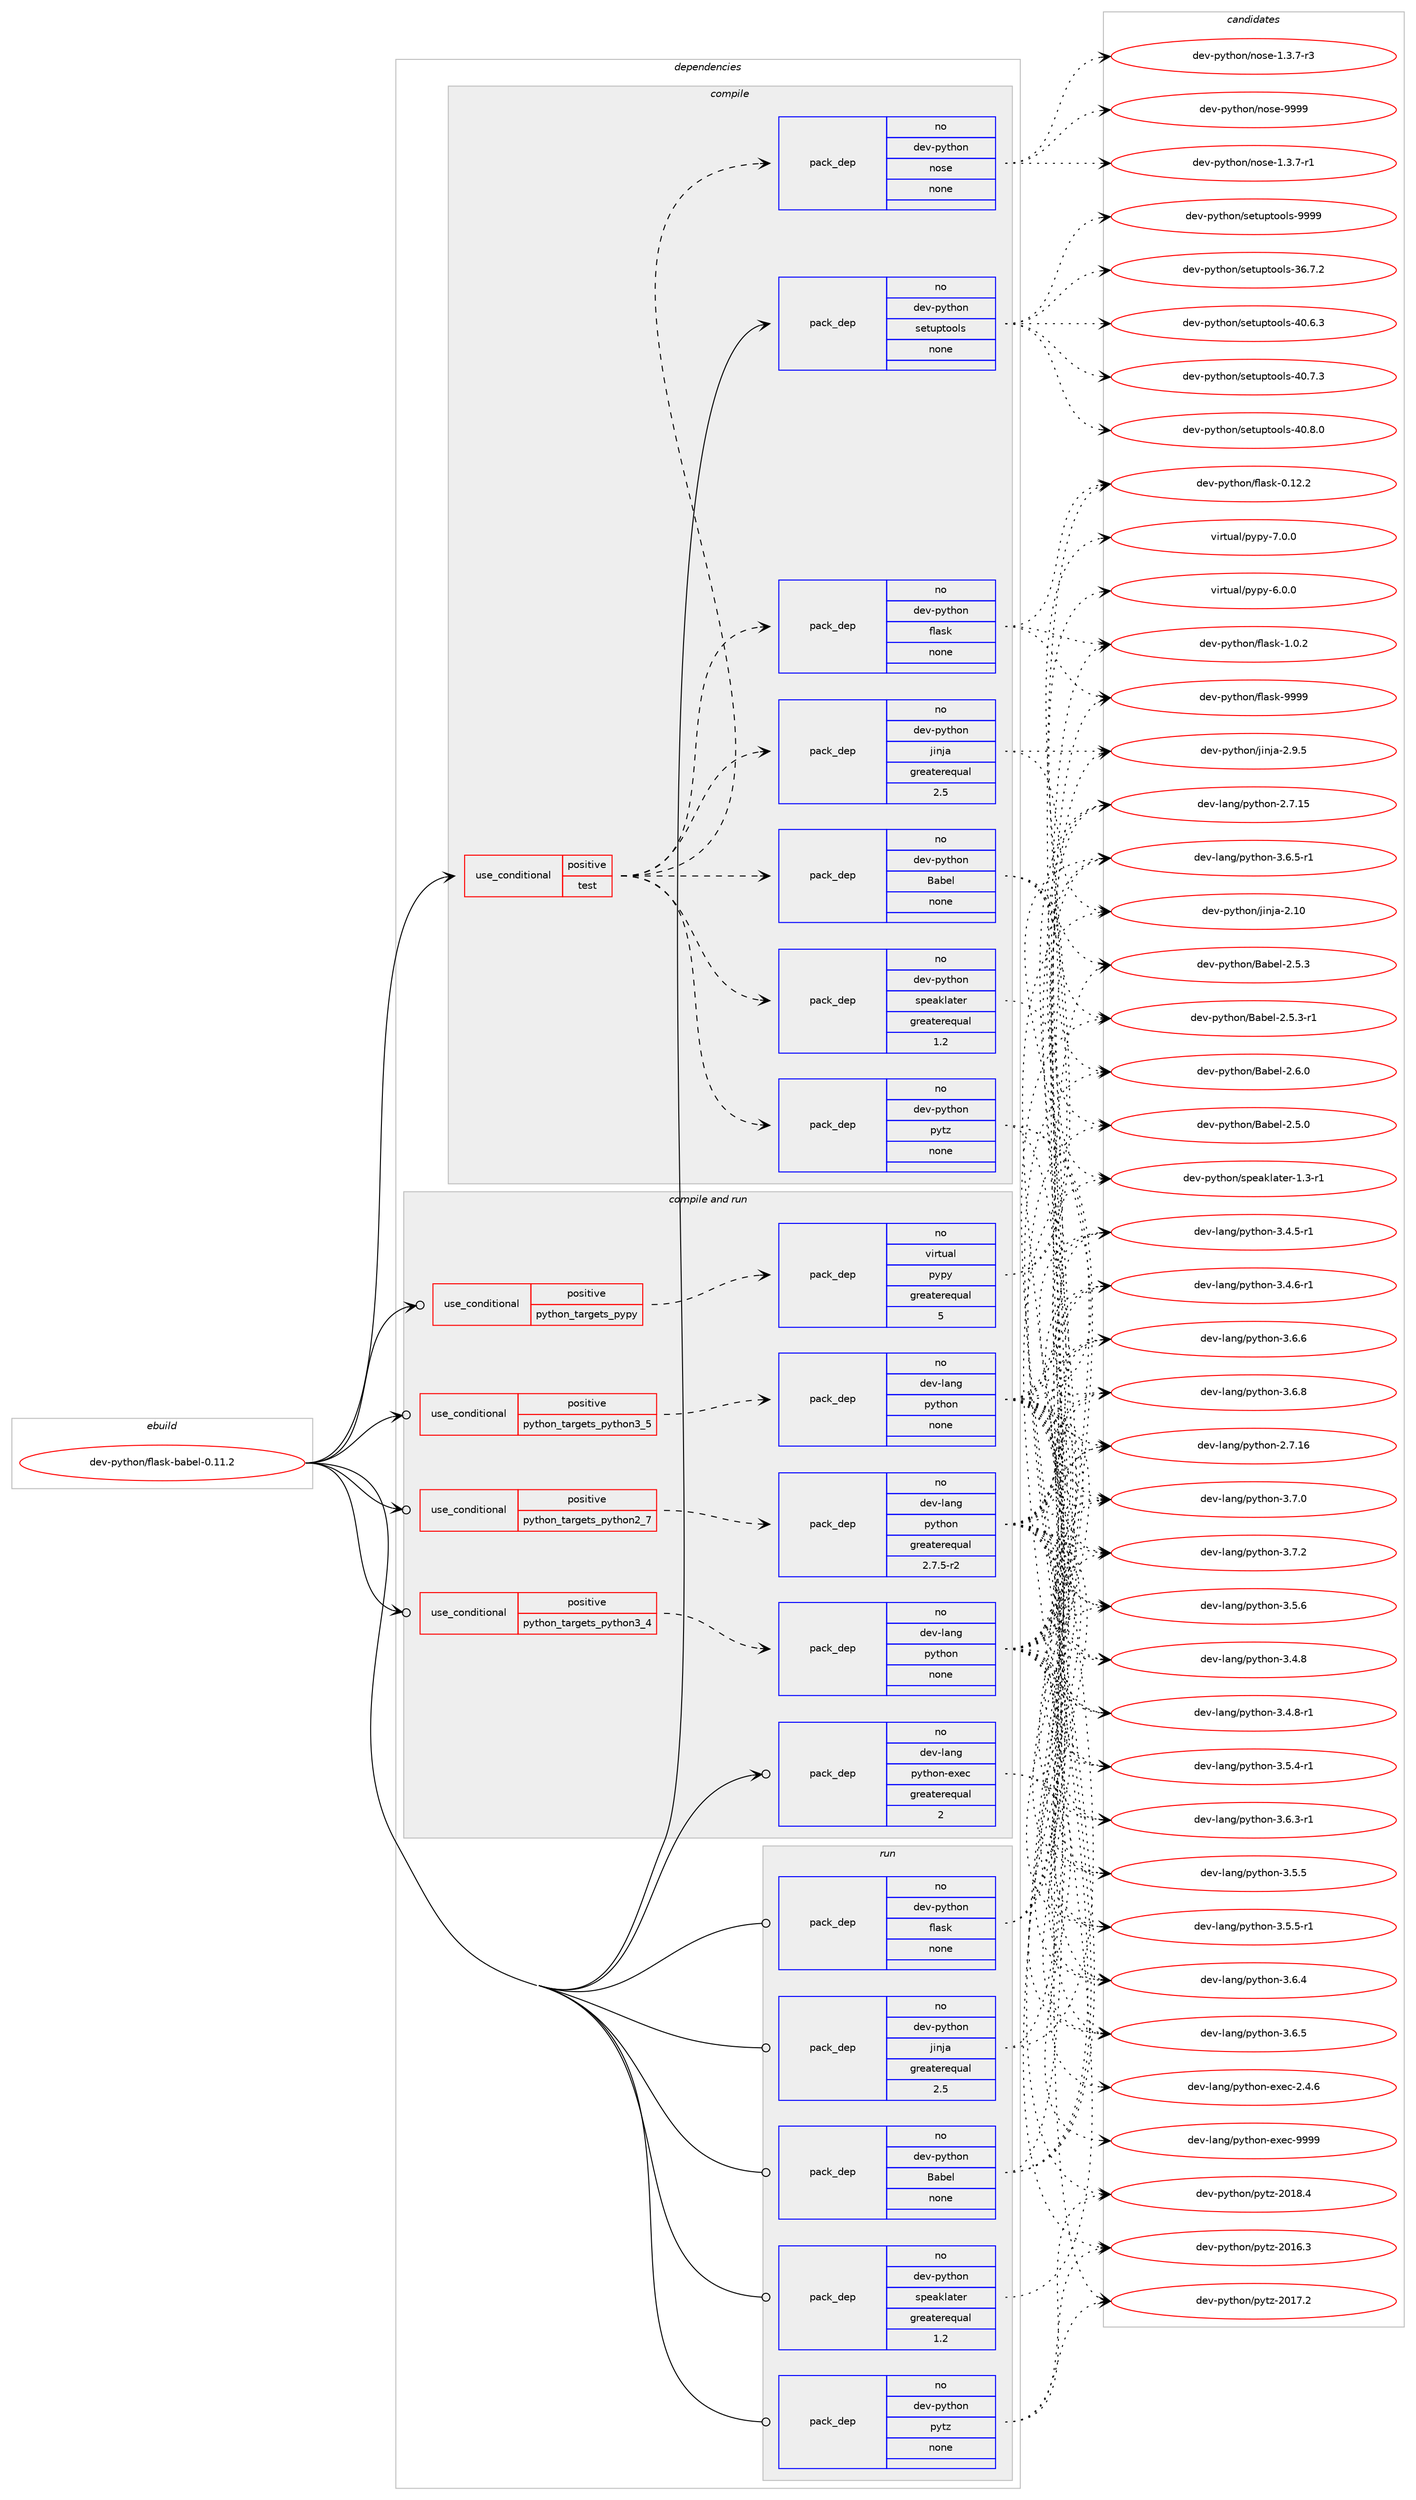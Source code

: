 digraph prolog {

# *************
# Graph options
# *************

newrank=true;
concentrate=true;
compound=true;
graph [rankdir=LR,fontname=Helvetica,fontsize=10,ranksep=1.5];#, ranksep=2.5, nodesep=0.2];
edge  [arrowhead=vee];
node  [fontname=Helvetica,fontsize=10];

# **********
# The ebuild
# **********

subgraph cluster_leftcol {
color=gray;
rank=same;
label=<<i>ebuild</i>>;
id [label="dev-python/flask-babel-0.11.2", color=red, width=4, href="../dev-python/flask-babel-0.11.2.svg"];
}

# ****************
# The dependencies
# ****************

subgraph cluster_midcol {
color=gray;
label=<<i>dependencies</i>>;
subgraph cluster_compile {
fillcolor="#eeeeee";
style=filled;
label=<<i>compile</i>>;
subgraph cond374323 {
dependency1409247 [label=<<TABLE BORDER="0" CELLBORDER="1" CELLSPACING="0" CELLPADDING="4"><TR><TD ROWSPAN="3" CELLPADDING="10">use_conditional</TD></TR><TR><TD>positive</TD></TR><TR><TD>test</TD></TR></TABLE>>, shape=none, color=red];
subgraph pack1011665 {
dependency1409248 [label=<<TABLE BORDER="0" CELLBORDER="1" CELLSPACING="0" CELLPADDING="4" WIDTH="220"><TR><TD ROWSPAN="6" CELLPADDING="30">pack_dep</TD></TR><TR><TD WIDTH="110">no</TD></TR><TR><TD>dev-python</TD></TR><TR><TD>flask</TD></TR><TR><TD>none</TD></TR><TR><TD></TD></TR></TABLE>>, shape=none, color=blue];
}
dependency1409247:e -> dependency1409248:w [weight=20,style="dashed",arrowhead="vee"];
subgraph pack1011666 {
dependency1409249 [label=<<TABLE BORDER="0" CELLBORDER="1" CELLSPACING="0" CELLPADDING="4" WIDTH="220"><TR><TD ROWSPAN="6" CELLPADDING="30">pack_dep</TD></TR><TR><TD WIDTH="110">no</TD></TR><TR><TD>dev-python</TD></TR><TR><TD>Babel</TD></TR><TR><TD>none</TD></TR><TR><TD></TD></TR></TABLE>>, shape=none, color=blue];
}
dependency1409247:e -> dependency1409249:w [weight=20,style="dashed",arrowhead="vee"];
subgraph pack1011667 {
dependency1409250 [label=<<TABLE BORDER="0" CELLBORDER="1" CELLSPACING="0" CELLPADDING="4" WIDTH="220"><TR><TD ROWSPAN="6" CELLPADDING="30">pack_dep</TD></TR><TR><TD WIDTH="110">no</TD></TR><TR><TD>dev-python</TD></TR><TR><TD>pytz</TD></TR><TR><TD>none</TD></TR><TR><TD></TD></TR></TABLE>>, shape=none, color=blue];
}
dependency1409247:e -> dependency1409250:w [weight=20,style="dashed",arrowhead="vee"];
subgraph pack1011668 {
dependency1409251 [label=<<TABLE BORDER="0" CELLBORDER="1" CELLSPACING="0" CELLPADDING="4" WIDTH="220"><TR><TD ROWSPAN="6" CELLPADDING="30">pack_dep</TD></TR><TR><TD WIDTH="110">no</TD></TR><TR><TD>dev-python</TD></TR><TR><TD>speaklater</TD></TR><TR><TD>greaterequal</TD></TR><TR><TD>1.2</TD></TR></TABLE>>, shape=none, color=blue];
}
dependency1409247:e -> dependency1409251:w [weight=20,style="dashed",arrowhead="vee"];
subgraph pack1011669 {
dependency1409252 [label=<<TABLE BORDER="0" CELLBORDER="1" CELLSPACING="0" CELLPADDING="4" WIDTH="220"><TR><TD ROWSPAN="6" CELLPADDING="30">pack_dep</TD></TR><TR><TD WIDTH="110">no</TD></TR><TR><TD>dev-python</TD></TR><TR><TD>jinja</TD></TR><TR><TD>greaterequal</TD></TR><TR><TD>2.5</TD></TR></TABLE>>, shape=none, color=blue];
}
dependency1409247:e -> dependency1409252:w [weight=20,style="dashed",arrowhead="vee"];
subgraph pack1011670 {
dependency1409253 [label=<<TABLE BORDER="0" CELLBORDER="1" CELLSPACING="0" CELLPADDING="4" WIDTH="220"><TR><TD ROWSPAN="6" CELLPADDING="30">pack_dep</TD></TR><TR><TD WIDTH="110">no</TD></TR><TR><TD>dev-python</TD></TR><TR><TD>nose</TD></TR><TR><TD>none</TD></TR><TR><TD></TD></TR></TABLE>>, shape=none, color=blue];
}
dependency1409247:e -> dependency1409253:w [weight=20,style="dashed",arrowhead="vee"];
}
id:e -> dependency1409247:w [weight=20,style="solid",arrowhead="vee"];
subgraph pack1011671 {
dependency1409254 [label=<<TABLE BORDER="0" CELLBORDER="1" CELLSPACING="0" CELLPADDING="4" WIDTH="220"><TR><TD ROWSPAN="6" CELLPADDING="30">pack_dep</TD></TR><TR><TD WIDTH="110">no</TD></TR><TR><TD>dev-python</TD></TR><TR><TD>setuptools</TD></TR><TR><TD>none</TD></TR><TR><TD></TD></TR></TABLE>>, shape=none, color=blue];
}
id:e -> dependency1409254:w [weight=20,style="solid",arrowhead="vee"];
}
subgraph cluster_compileandrun {
fillcolor="#eeeeee";
style=filled;
label=<<i>compile and run</i>>;
subgraph cond374324 {
dependency1409255 [label=<<TABLE BORDER="0" CELLBORDER="1" CELLSPACING="0" CELLPADDING="4"><TR><TD ROWSPAN="3" CELLPADDING="10">use_conditional</TD></TR><TR><TD>positive</TD></TR><TR><TD>python_targets_pypy</TD></TR></TABLE>>, shape=none, color=red];
subgraph pack1011672 {
dependency1409256 [label=<<TABLE BORDER="0" CELLBORDER="1" CELLSPACING="0" CELLPADDING="4" WIDTH="220"><TR><TD ROWSPAN="6" CELLPADDING="30">pack_dep</TD></TR><TR><TD WIDTH="110">no</TD></TR><TR><TD>virtual</TD></TR><TR><TD>pypy</TD></TR><TR><TD>greaterequal</TD></TR><TR><TD>5</TD></TR></TABLE>>, shape=none, color=blue];
}
dependency1409255:e -> dependency1409256:w [weight=20,style="dashed",arrowhead="vee"];
}
id:e -> dependency1409255:w [weight=20,style="solid",arrowhead="odotvee"];
subgraph cond374325 {
dependency1409257 [label=<<TABLE BORDER="0" CELLBORDER="1" CELLSPACING="0" CELLPADDING="4"><TR><TD ROWSPAN="3" CELLPADDING="10">use_conditional</TD></TR><TR><TD>positive</TD></TR><TR><TD>python_targets_python2_7</TD></TR></TABLE>>, shape=none, color=red];
subgraph pack1011673 {
dependency1409258 [label=<<TABLE BORDER="0" CELLBORDER="1" CELLSPACING="0" CELLPADDING="4" WIDTH="220"><TR><TD ROWSPAN="6" CELLPADDING="30">pack_dep</TD></TR><TR><TD WIDTH="110">no</TD></TR><TR><TD>dev-lang</TD></TR><TR><TD>python</TD></TR><TR><TD>greaterequal</TD></TR><TR><TD>2.7.5-r2</TD></TR></TABLE>>, shape=none, color=blue];
}
dependency1409257:e -> dependency1409258:w [weight=20,style="dashed",arrowhead="vee"];
}
id:e -> dependency1409257:w [weight=20,style="solid",arrowhead="odotvee"];
subgraph cond374326 {
dependency1409259 [label=<<TABLE BORDER="0" CELLBORDER="1" CELLSPACING="0" CELLPADDING="4"><TR><TD ROWSPAN="3" CELLPADDING="10">use_conditional</TD></TR><TR><TD>positive</TD></TR><TR><TD>python_targets_python3_4</TD></TR></TABLE>>, shape=none, color=red];
subgraph pack1011674 {
dependency1409260 [label=<<TABLE BORDER="0" CELLBORDER="1" CELLSPACING="0" CELLPADDING="4" WIDTH="220"><TR><TD ROWSPAN="6" CELLPADDING="30">pack_dep</TD></TR><TR><TD WIDTH="110">no</TD></TR><TR><TD>dev-lang</TD></TR><TR><TD>python</TD></TR><TR><TD>none</TD></TR><TR><TD></TD></TR></TABLE>>, shape=none, color=blue];
}
dependency1409259:e -> dependency1409260:w [weight=20,style="dashed",arrowhead="vee"];
}
id:e -> dependency1409259:w [weight=20,style="solid",arrowhead="odotvee"];
subgraph cond374327 {
dependency1409261 [label=<<TABLE BORDER="0" CELLBORDER="1" CELLSPACING="0" CELLPADDING="4"><TR><TD ROWSPAN="3" CELLPADDING="10">use_conditional</TD></TR><TR><TD>positive</TD></TR><TR><TD>python_targets_python3_5</TD></TR></TABLE>>, shape=none, color=red];
subgraph pack1011675 {
dependency1409262 [label=<<TABLE BORDER="0" CELLBORDER="1" CELLSPACING="0" CELLPADDING="4" WIDTH="220"><TR><TD ROWSPAN="6" CELLPADDING="30">pack_dep</TD></TR><TR><TD WIDTH="110">no</TD></TR><TR><TD>dev-lang</TD></TR><TR><TD>python</TD></TR><TR><TD>none</TD></TR><TR><TD></TD></TR></TABLE>>, shape=none, color=blue];
}
dependency1409261:e -> dependency1409262:w [weight=20,style="dashed",arrowhead="vee"];
}
id:e -> dependency1409261:w [weight=20,style="solid",arrowhead="odotvee"];
subgraph pack1011676 {
dependency1409263 [label=<<TABLE BORDER="0" CELLBORDER="1" CELLSPACING="0" CELLPADDING="4" WIDTH="220"><TR><TD ROWSPAN="6" CELLPADDING="30">pack_dep</TD></TR><TR><TD WIDTH="110">no</TD></TR><TR><TD>dev-lang</TD></TR><TR><TD>python-exec</TD></TR><TR><TD>greaterequal</TD></TR><TR><TD>2</TD></TR></TABLE>>, shape=none, color=blue];
}
id:e -> dependency1409263:w [weight=20,style="solid",arrowhead="odotvee"];
}
subgraph cluster_run {
fillcolor="#eeeeee";
style=filled;
label=<<i>run</i>>;
subgraph pack1011677 {
dependency1409264 [label=<<TABLE BORDER="0" CELLBORDER="1" CELLSPACING="0" CELLPADDING="4" WIDTH="220"><TR><TD ROWSPAN="6" CELLPADDING="30">pack_dep</TD></TR><TR><TD WIDTH="110">no</TD></TR><TR><TD>dev-python</TD></TR><TR><TD>Babel</TD></TR><TR><TD>none</TD></TR><TR><TD></TD></TR></TABLE>>, shape=none, color=blue];
}
id:e -> dependency1409264:w [weight=20,style="solid",arrowhead="odot"];
subgraph pack1011678 {
dependency1409265 [label=<<TABLE BORDER="0" CELLBORDER="1" CELLSPACING="0" CELLPADDING="4" WIDTH="220"><TR><TD ROWSPAN="6" CELLPADDING="30">pack_dep</TD></TR><TR><TD WIDTH="110">no</TD></TR><TR><TD>dev-python</TD></TR><TR><TD>flask</TD></TR><TR><TD>none</TD></TR><TR><TD></TD></TR></TABLE>>, shape=none, color=blue];
}
id:e -> dependency1409265:w [weight=20,style="solid",arrowhead="odot"];
subgraph pack1011679 {
dependency1409266 [label=<<TABLE BORDER="0" CELLBORDER="1" CELLSPACING="0" CELLPADDING="4" WIDTH="220"><TR><TD ROWSPAN="6" CELLPADDING="30">pack_dep</TD></TR><TR><TD WIDTH="110">no</TD></TR><TR><TD>dev-python</TD></TR><TR><TD>jinja</TD></TR><TR><TD>greaterequal</TD></TR><TR><TD>2.5</TD></TR></TABLE>>, shape=none, color=blue];
}
id:e -> dependency1409266:w [weight=20,style="solid",arrowhead="odot"];
subgraph pack1011680 {
dependency1409267 [label=<<TABLE BORDER="0" CELLBORDER="1" CELLSPACING="0" CELLPADDING="4" WIDTH="220"><TR><TD ROWSPAN="6" CELLPADDING="30">pack_dep</TD></TR><TR><TD WIDTH="110">no</TD></TR><TR><TD>dev-python</TD></TR><TR><TD>pytz</TD></TR><TR><TD>none</TD></TR><TR><TD></TD></TR></TABLE>>, shape=none, color=blue];
}
id:e -> dependency1409267:w [weight=20,style="solid",arrowhead="odot"];
subgraph pack1011681 {
dependency1409268 [label=<<TABLE BORDER="0" CELLBORDER="1" CELLSPACING="0" CELLPADDING="4" WIDTH="220"><TR><TD ROWSPAN="6" CELLPADDING="30">pack_dep</TD></TR><TR><TD WIDTH="110">no</TD></TR><TR><TD>dev-python</TD></TR><TR><TD>speaklater</TD></TR><TR><TD>greaterequal</TD></TR><TR><TD>1.2</TD></TR></TABLE>>, shape=none, color=blue];
}
id:e -> dependency1409268:w [weight=20,style="solid",arrowhead="odot"];
}
}

# **************
# The candidates
# **************

subgraph cluster_choices {
rank=same;
color=gray;
label=<<i>candidates</i>>;

subgraph choice1011665 {
color=black;
nodesep=1;
choice10010111845112121116104111110471021089711510745484649504650 [label="dev-python/flask-0.12.2", color=red, width=4,href="../dev-python/flask-0.12.2.svg"];
choice100101118451121211161041111104710210897115107454946484650 [label="dev-python/flask-1.0.2", color=red, width=4,href="../dev-python/flask-1.0.2.svg"];
choice1001011184511212111610411111047102108971151074557575757 [label="dev-python/flask-9999", color=red, width=4,href="../dev-python/flask-9999.svg"];
dependency1409248:e -> choice10010111845112121116104111110471021089711510745484649504650:w [style=dotted,weight="100"];
dependency1409248:e -> choice100101118451121211161041111104710210897115107454946484650:w [style=dotted,weight="100"];
dependency1409248:e -> choice1001011184511212111610411111047102108971151074557575757:w [style=dotted,weight="100"];
}
subgraph choice1011666 {
color=black;
nodesep=1;
choice1001011184511212111610411111047669798101108455046534648 [label="dev-python/Babel-2.5.0", color=red, width=4,href="../dev-python/Babel-2.5.0.svg"];
choice1001011184511212111610411111047669798101108455046534651 [label="dev-python/Babel-2.5.3", color=red, width=4,href="../dev-python/Babel-2.5.3.svg"];
choice10010111845112121116104111110476697981011084550465346514511449 [label="dev-python/Babel-2.5.3-r1", color=red, width=4,href="../dev-python/Babel-2.5.3-r1.svg"];
choice1001011184511212111610411111047669798101108455046544648 [label="dev-python/Babel-2.6.0", color=red, width=4,href="../dev-python/Babel-2.6.0.svg"];
dependency1409249:e -> choice1001011184511212111610411111047669798101108455046534648:w [style=dotted,weight="100"];
dependency1409249:e -> choice1001011184511212111610411111047669798101108455046534651:w [style=dotted,weight="100"];
dependency1409249:e -> choice10010111845112121116104111110476697981011084550465346514511449:w [style=dotted,weight="100"];
dependency1409249:e -> choice1001011184511212111610411111047669798101108455046544648:w [style=dotted,weight="100"];
}
subgraph choice1011667 {
color=black;
nodesep=1;
choice100101118451121211161041111104711212111612245504849544651 [label="dev-python/pytz-2016.3", color=red, width=4,href="../dev-python/pytz-2016.3.svg"];
choice100101118451121211161041111104711212111612245504849554650 [label="dev-python/pytz-2017.2", color=red, width=4,href="../dev-python/pytz-2017.2.svg"];
choice100101118451121211161041111104711212111612245504849564652 [label="dev-python/pytz-2018.4", color=red, width=4,href="../dev-python/pytz-2018.4.svg"];
dependency1409250:e -> choice100101118451121211161041111104711212111612245504849544651:w [style=dotted,weight="100"];
dependency1409250:e -> choice100101118451121211161041111104711212111612245504849554650:w [style=dotted,weight="100"];
dependency1409250:e -> choice100101118451121211161041111104711212111612245504849564652:w [style=dotted,weight="100"];
}
subgraph choice1011668 {
color=black;
nodesep=1;
choice10010111845112121116104111110471151121019710710897116101114454946514511449 [label="dev-python/speaklater-1.3-r1", color=red, width=4,href="../dev-python/speaklater-1.3-r1.svg"];
dependency1409251:e -> choice10010111845112121116104111110471151121019710710897116101114454946514511449:w [style=dotted,weight="100"];
}
subgraph choice1011669 {
color=black;
nodesep=1;
choice1001011184511212111610411111047106105110106974550464948 [label="dev-python/jinja-2.10", color=red, width=4,href="../dev-python/jinja-2.10.svg"];
choice100101118451121211161041111104710610511010697455046574653 [label="dev-python/jinja-2.9.5", color=red, width=4,href="../dev-python/jinja-2.9.5.svg"];
dependency1409252:e -> choice1001011184511212111610411111047106105110106974550464948:w [style=dotted,weight="100"];
dependency1409252:e -> choice100101118451121211161041111104710610511010697455046574653:w [style=dotted,weight="100"];
}
subgraph choice1011670 {
color=black;
nodesep=1;
choice10010111845112121116104111110471101111151014549465146554511449 [label="dev-python/nose-1.3.7-r1", color=red, width=4,href="../dev-python/nose-1.3.7-r1.svg"];
choice10010111845112121116104111110471101111151014549465146554511451 [label="dev-python/nose-1.3.7-r3", color=red, width=4,href="../dev-python/nose-1.3.7-r3.svg"];
choice10010111845112121116104111110471101111151014557575757 [label="dev-python/nose-9999", color=red, width=4,href="../dev-python/nose-9999.svg"];
dependency1409253:e -> choice10010111845112121116104111110471101111151014549465146554511449:w [style=dotted,weight="100"];
dependency1409253:e -> choice10010111845112121116104111110471101111151014549465146554511451:w [style=dotted,weight="100"];
dependency1409253:e -> choice10010111845112121116104111110471101111151014557575757:w [style=dotted,weight="100"];
}
subgraph choice1011671 {
color=black;
nodesep=1;
choice100101118451121211161041111104711510111611711211611111110811545515446554650 [label="dev-python/setuptools-36.7.2", color=red, width=4,href="../dev-python/setuptools-36.7.2.svg"];
choice100101118451121211161041111104711510111611711211611111110811545524846544651 [label="dev-python/setuptools-40.6.3", color=red, width=4,href="../dev-python/setuptools-40.6.3.svg"];
choice100101118451121211161041111104711510111611711211611111110811545524846554651 [label="dev-python/setuptools-40.7.3", color=red, width=4,href="../dev-python/setuptools-40.7.3.svg"];
choice100101118451121211161041111104711510111611711211611111110811545524846564648 [label="dev-python/setuptools-40.8.0", color=red, width=4,href="../dev-python/setuptools-40.8.0.svg"];
choice10010111845112121116104111110471151011161171121161111111081154557575757 [label="dev-python/setuptools-9999", color=red, width=4,href="../dev-python/setuptools-9999.svg"];
dependency1409254:e -> choice100101118451121211161041111104711510111611711211611111110811545515446554650:w [style=dotted,weight="100"];
dependency1409254:e -> choice100101118451121211161041111104711510111611711211611111110811545524846544651:w [style=dotted,weight="100"];
dependency1409254:e -> choice100101118451121211161041111104711510111611711211611111110811545524846554651:w [style=dotted,weight="100"];
dependency1409254:e -> choice100101118451121211161041111104711510111611711211611111110811545524846564648:w [style=dotted,weight="100"];
dependency1409254:e -> choice10010111845112121116104111110471151011161171121161111111081154557575757:w [style=dotted,weight="100"];
}
subgraph choice1011672 {
color=black;
nodesep=1;
choice1181051141161179710847112121112121455446484648 [label="virtual/pypy-6.0.0", color=red, width=4,href="../virtual/pypy-6.0.0.svg"];
choice1181051141161179710847112121112121455546484648 [label="virtual/pypy-7.0.0", color=red, width=4,href="../virtual/pypy-7.0.0.svg"];
dependency1409256:e -> choice1181051141161179710847112121112121455446484648:w [style=dotted,weight="100"];
dependency1409256:e -> choice1181051141161179710847112121112121455546484648:w [style=dotted,weight="100"];
}
subgraph choice1011673 {
color=black;
nodesep=1;
choice10010111845108971101034711212111610411111045504655464953 [label="dev-lang/python-2.7.15", color=red, width=4,href="../dev-lang/python-2.7.15.svg"];
choice10010111845108971101034711212111610411111045504655464954 [label="dev-lang/python-2.7.16", color=red, width=4,href="../dev-lang/python-2.7.16.svg"];
choice1001011184510897110103471121211161041111104551465246534511449 [label="dev-lang/python-3.4.5-r1", color=red, width=4,href="../dev-lang/python-3.4.5-r1.svg"];
choice1001011184510897110103471121211161041111104551465246544511449 [label="dev-lang/python-3.4.6-r1", color=red, width=4,href="../dev-lang/python-3.4.6-r1.svg"];
choice100101118451089711010347112121116104111110455146524656 [label="dev-lang/python-3.4.8", color=red, width=4,href="../dev-lang/python-3.4.8.svg"];
choice1001011184510897110103471121211161041111104551465246564511449 [label="dev-lang/python-3.4.8-r1", color=red, width=4,href="../dev-lang/python-3.4.8-r1.svg"];
choice1001011184510897110103471121211161041111104551465346524511449 [label="dev-lang/python-3.5.4-r1", color=red, width=4,href="../dev-lang/python-3.5.4-r1.svg"];
choice100101118451089711010347112121116104111110455146534653 [label="dev-lang/python-3.5.5", color=red, width=4,href="../dev-lang/python-3.5.5.svg"];
choice1001011184510897110103471121211161041111104551465346534511449 [label="dev-lang/python-3.5.5-r1", color=red, width=4,href="../dev-lang/python-3.5.5-r1.svg"];
choice100101118451089711010347112121116104111110455146534654 [label="dev-lang/python-3.5.6", color=red, width=4,href="../dev-lang/python-3.5.6.svg"];
choice1001011184510897110103471121211161041111104551465446514511449 [label="dev-lang/python-3.6.3-r1", color=red, width=4,href="../dev-lang/python-3.6.3-r1.svg"];
choice100101118451089711010347112121116104111110455146544652 [label="dev-lang/python-3.6.4", color=red, width=4,href="../dev-lang/python-3.6.4.svg"];
choice100101118451089711010347112121116104111110455146544653 [label="dev-lang/python-3.6.5", color=red, width=4,href="../dev-lang/python-3.6.5.svg"];
choice1001011184510897110103471121211161041111104551465446534511449 [label="dev-lang/python-3.6.5-r1", color=red, width=4,href="../dev-lang/python-3.6.5-r1.svg"];
choice100101118451089711010347112121116104111110455146544654 [label="dev-lang/python-3.6.6", color=red, width=4,href="../dev-lang/python-3.6.6.svg"];
choice100101118451089711010347112121116104111110455146544656 [label="dev-lang/python-3.6.8", color=red, width=4,href="../dev-lang/python-3.6.8.svg"];
choice100101118451089711010347112121116104111110455146554648 [label="dev-lang/python-3.7.0", color=red, width=4,href="../dev-lang/python-3.7.0.svg"];
choice100101118451089711010347112121116104111110455146554650 [label="dev-lang/python-3.7.2", color=red, width=4,href="../dev-lang/python-3.7.2.svg"];
dependency1409258:e -> choice10010111845108971101034711212111610411111045504655464953:w [style=dotted,weight="100"];
dependency1409258:e -> choice10010111845108971101034711212111610411111045504655464954:w [style=dotted,weight="100"];
dependency1409258:e -> choice1001011184510897110103471121211161041111104551465246534511449:w [style=dotted,weight="100"];
dependency1409258:e -> choice1001011184510897110103471121211161041111104551465246544511449:w [style=dotted,weight="100"];
dependency1409258:e -> choice100101118451089711010347112121116104111110455146524656:w [style=dotted,weight="100"];
dependency1409258:e -> choice1001011184510897110103471121211161041111104551465246564511449:w [style=dotted,weight="100"];
dependency1409258:e -> choice1001011184510897110103471121211161041111104551465346524511449:w [style=dotted,weight="100"];
dependency1409258:e -> choice100101118451089711010347112121116104111110455146534653:w [style=dotted,weight="100"];
dependency1409258:e -> choice1001011184510897110103471121211161041111104551465346534511449:w [style=dotted,weight="100"];
dependency1409258:e -> choice100101118451089711010347112121116104111110455146534654:w [style=dotted,weight="100"];
dependency1409258:e -> choice1001011184510897110103471121211161041111104551465446514511449:w [style=dotted,weight="100"];
dependency1409258:e -> choice100101118451089711010347112121116104111110455146544652:w [style=dotted,weight="100"];
dependency1409258:e -> choice100101118451089711010347112121116104111110455146544653:w [style=dotted,weight="100"];
dependency1409258:e -> choice1001011184510897110103471121211161041111104551465446534511449:w [style=dotted,weight="100"];
dependency1409258:e -> choice100101118451089711010347112121116104111110455146544654:w [style=dotted,weight="100"];
dependency1409258:e -> choice100101118451089711010347112121116104111110455146544656:w [style=dotted,weight="100"];
dependency1409258:e -> choice100101118451089711010347112121116104111110455146554648:w [style=dotted,weight="100"];
dependency1409258:e -> choice100101118451089711010347112121116104111110455146554650:w [style=dotted,weight="100"];
}
subgraph choice1011674 {
color=black;
nodesep=1;
choice10010111845108971101034711212111610411111045504655464953 [label="dev-lang/python-2.7.15", color=red, width=4,href="../dev-lang/python-2.7.15.svg"];
choice10010111845108971101034711212111610411111045504655464954 [label="dev-lang/python-2.7.16", color=red, width=4,href="../dev-lang/python-2.7.16.svg"];
choice1001011184510897110103471121211161041111104551465246534511449 [label="dev-lang/python-3.4.5-r1", color=red, width=4,href="../dev-lang/python-3.4.5-r1.svg"];
choice1001011184510897110103471121211161041111104551465246544511449 [label="dev-lang/python-3.4.6-r1", color=red, width=4,href="../dev-lang/python-3.4.6-r1.svg"];
choice100101118451089711010347112121116104111110455146524656 [label="dev-lang/python-3.4.8", color=red, width=4,href="../dev-lang/python-3.4.8.svg"];
choice1001011184510897110103471121211161041111104551465246564511449 [label="dev-lang/python-3.4.8-r1", color=red, width=4,href="../dev-lang/python-3.4.8-r1.svg"];
choice1001011184510897110103471121211161041111104551465346524511449 [label="dev-lang/python-3.5.4-r1", color=red, width=4,href="../dev-lang/python-3.5.4-r1.svg"];
choice100101118451089711010347112121116104111110455146534653 [label="dev-lang/python-3.5.5", color=red, width=4,href="../dev-lang/python-3.5.5.svg"];
choice1001011184510897110103471121211161041111104551465346534511449 [label="dev-lang/python-3.5.5-r1", color=red, width=4,href="../dev-lang/python-3.5.5-r1.svg"];
choice100101118451089711010347112121116104111110455146534654 [label="dev-lang/python-3.5.6", color=red, width=4,href="../dev-lang/python-3.5.6.svg"];
choice1001011184510897110103471121211161041111104551465446514511449 [label="dev-lang/python-3.6.3-r1", color=red, width=4,href="../dev-lang/python-3.6.3-r1.svg"];
choice100101118451089711010347112121116104111110455146544652 [label="dev-lang/python-3.6.4", color=red, width=4,href="../dev-lang/python-3.6.4.svg"];
choice100101118451089711010347112121116104111110455146544653 [label="dev-lang/python-3.6.5", color=red, width=4,href="../dev-lang/python-3.6.5.svg"];
choice1001011184510897110103471121211161041111104551465446534511449 [label="dev-lang/python-3.6.5-r1", color=red, width=4,href="../dev-lang/python-3.6.5-r1.svg"];
choice100101118451089711010347112121116104111110455146544654 [label="dev-lang/python-3.6.6", color=red, width=4,href="../dev-lang/python-3.6.6.svg"];
choice100101118451089711010347112121116104111110455146544656 [label="dev-lang/python-3.6.8", color=red, width=4,href="../dev-lang/python-3.6.8.svg"];
choice100101118451089711010347112121116104111110455146554648 [label="dev-lang/python-3.7.0", color=red, width=4,href="../dev-lang/python-3.7.0.svg"];
choice100101118451089711010347112121116104111110455146554650 [label="dev-lang/python-3.7.2", color=red, width=4,href="../dev-lang/python-3.7.2.svg"];
dependency1409260:e -> choice10010111845108971101034711212111610411111045504655464953:w [style=dotted,weight="100"];
dependency1409260:e -> choice10010111845108971101034711212111610411111045504655464954:w [style=dotted,weight="100"];
dependency1409260:e -> choice1001011184510897110103471121211161041111104551465246534511449:w [style=dotted,weight="100"];
dependency1409260:e -> choice1001011184510897110103471121211161041111104551465246544511449:w [style=dotted,weight="100"];
dependency1409260:e -> choice100101118451089711010347112121116104111110455146524656:w [style=dotted,weight="100"];
dependency1409260:e -> choice1001011184510897110103471121211161041111104551465246564511449:w [style=dotted,weight="100"];
dependency1409260:e -> choice1001011184510897110103471121211161041111104551465346524511449:w [style=dotted,weight="100"];
dependency1409260:e -> choice100101118451089711010347112121116104111110455146534653:w [style=dotted,weight="100"];
dependency1409260:e -> choice1001011184510897110103471121211161041111104551465346534511449:w [style=dotted,weight="100"];
dependency1409260:e -> choice100101118451089711010347112121116104111110455146534654:w [style=dotted,weight="100"];
dependency1409260:e -> choice1001011184510897110103471121211161041111104551465446514511449:w [style=dotted,weight="100"];
dependency1409260:e -> choice100101118451089711010347112121116104111110455146544652:w [style=dotted,weight="100"];
dependency1409260:e -> choice100101118451089711010347112121116104111110455146544653:w [style=dotted,weight="100"];
dependency1409260:e -> choice1001011184510897110103471121211161041111104551465446534511449:w [style=dotted,weight="100"];
dependency1409260:e -> choice100101118451089711010347112121116104111110455146544654:w [style=dotted,weight="100"];
dependency1409260:e -> choice100101118451089711010347112121116104111110455146544656:w [style=dotted,weight="100"];
dependency1409260:e -> choice100101118451089711010347112121116104111110455146554648:w [style=dotted,weight="100"];
dependency1409260:e -> choice100101118451089711010347112121116104111110455146554650:w [style=dotted,weight="100"];
}
subgraph choice1011675 {
color=black;
nodesep=1;
choice10010111845108971101034711212111610411111045504655464953 [label="dev-lang/python-2.7.15", color=red, width=4,href="../dev-lang/python-2.7.15.svg"];
choice10010111845108971101034711212111610411111045504655464954 [label="dev-lang/python-2.7.16", color=red, width=4,href="../dev-lang/python-2.7.16.svg"];
choice1001011184510897110103471121211161041111104551465246534511449 [label="dev-lang/python-3.4.5-r1", color=red, width=4,href="../dev-lang/python-3.4.5-r1.svg"];
choice1001011184510897110103471121211161041111104551465246544511449 [label="dev-lang/python-3.4.6-r1", color=red, width=4,href="../dev-lang/python-3.4.6-r1.svg"];
choice100101118451089711010347112121116104111110455146524656 [label="dev-lang/python-3.4.8", color=red, width=4,href="../dev-lang/python-3.4.8.svg"];
choice1001011184510897110103471121211161041111104551465246564511449 [label="dev-lang/python-3.4.8-r1", color=red, width=4,href="../dev-lang/python-3.4.8-r1.svg"];
choice1001011184510897110103471121211161041111104551465346524511449 [label="dev-lang/python-3.5.4-r1", color=red, width=4,href="../dev-lang/python-3.5.4-r1.svg"];
choice100101118451089711010347112121116104111110455146534653 [label="dev-lang/python-3.5.5", color=red, width=4,href="../dev-lang/python-3.5.5.svg"];
choice1001011184510897110103471121211161041111104551465346534511449 [label="dev-lang/python-3.5.5-r1", color=red, width=4,href="../dev-lang/python-3.5.5-r1.svg"];
choice100101118451089711010347112121116104111110455146534654 [label="dev-lang/python-3.5.6", color=red, width=4,href="../dev-lang/python-3.5.6.svg"];
choice1001011184510897110103471121211161041111104551465446514511449 [label="dev-lang/python-3.6.3-r1", color=red, width=4,href="../dev-lang/python-3.6.3-r1.svg"];
choice100101118451089711010347112121116104111110455146544652 [label="dev-lang/python-3.6.4", color=red, width=4,href="../dev-lang/python-3.6.4.svg"];
choice100101118451089711010347112121116104111110455146544653 [label="dev-lang/python-3.6.5", color=red, width=4,href="../dev-lang/python-3.6.5.svg"];
choice1001011184510897110103471121211161041111104551465446534511449 [label="dev-lang/python-3.6.5-r1", color=red, width=4,href="../dev-lang/python-3.6.5-r1.svg"];
choice100101118451089711010347112121116104111110455146544654 [label="dev-lang/python-3.6.6", color=red, width=4,href="../dev-lang/python-3.6.6.svg"];
choice100101118451089711010347112121116104111110455146544656 [label="dev-lang/python-3.6.8", color=red, width=4,href="../dev-lang/python-3.6.8.svg"];
choice100101118451089711010347112121116104111110455146554648 [label="dev-lang/python-3.7.0", color=red, width=4,href="../dev-lang/python-3.7.0.svg"];
choice100101118451089711010347112121116104111110455146554650 [label="dev-lang/python-3.7.2", color=red, width=4,href="../dev-lang/python-3.7.2.svg"];
dependency1409262:e -> choice10010111845108971101034711212111610411111045504655464953:w [style=dotted,weight="100"];
dependency1409262:e -> choice10010111845108971101034711212111610411111045504655464954:w [style=dotted,weight="100"];
dependency1409262:e -> choice1001011184510897110103471121211161041111104551465246534511449:w [style=dotted,weight="100"];
dependency1409262:e -> choice1001011184510897110103471121211161041111104551465246544511449:w [style=dotted,weight="100"];
dependency1409262:e -> choice100101118451089711010347112121116104111110455146524656:w [style=dotted,weight="100"];
dependency1409262:e -> choice1001011184510897110103471121211161041111104551465246564511449:w [style=dotted,weight="100"];
dependency1409262:e -> choice1001011184510897110103471121211161041111104551465346524511449:w [style=dotted,weight="100"];
dependency1409262:e -> choice100101118451089711010347112121116104111110455146534653:w [style=dotted,weight="100"];
dependency1409262:e -> choice1001011184510897110103471121211161041111104551465346534511449:w [style=dotted,weight="100"];
dependency1409262:e -> choice100101118451089711010347112121116104111110455146534654:w [style=dotted,weight="100"];
dependency1409262:e -> choice1001011184510897110103471121211161041111104551465446514511449:w [style=dotted,weight="100"];
dependency1409262:e -> choice100101118451089711010347112121116104111110455146544652:w [style=dotted,weight="100"];
dependency1409262:e -> choice100101118451089711010347112121116104111110455146544653:w [style=dotted,weight="100"];
dependency1409262:e -> choice1001011184510897110103471121211161041111104551465446534511449:w [style=dotted,weight="100"];
dependency1409262:e -> choice100101118451089711010347112121116104111110455146544654:w [style=dotted,weight="100"];
dependency1409262:e -> choice100101118451089711010347112121116104111110455146544656:w [style=dotted,weight="100"];
dependency1409262:e -> choice100101118451089711010347112121116104111110455146554648:w [style=dotted,weight="100"];
dependency1409262:e -> choice100101118451089711010347112121116104111110455146554650:w [style=dotted,weight="100"];
}
subgraph choice1011676 {
color=black;
nodesep=1;
choice1001011184510897110103471121211161041111104510112010199455046524654 [label="dev-lang/python-exec-2.4.6", color=red, width=4,href="../dev-lang/python-exec-2.4.6.svg"];
choice10010111845108971101034711212111610411111045101120101994557575757 [label="dev-lang/python-exec-9999", color=red, width=4,href="../dev-lang/python-exec-9999.svg"];
dependency1409263:e -> choice1001011184510897110103471121211161041111104510112010199455046524654:w [style=dotted,weight="100"];
dependency1409263:e -> choice10010111845108971101034711212111610411111045101120101994557575757:w [style=dotted,weight="100"];
}
subgraph choice1011677 {
color=black;
nodesep=1;
choice1001011184511212111610411111047669798101108455046534648 [label="dev-python/Babel-2.5.0", color=red, width=4,href="../dev-python/Babel-2.5.0.svg"];
choice1001011184511212111610411111047669798101108455046534651 [label="dev-python/Babel-2.5.3", color=red, width=4,href="../dev-python/Babel-2.5.3.svg"];
choice10010111845112121116104111110476697981011084550465346514511449 [label="dev-python/Babel-2.5.3-r1", color=red, width=4,href="../dev-python/Babel-2.5.3-r1.svg"];
choice1001011184511212111610411111047669798101108455046544648 [label="dev-python/Babel-2.6.0", color=red, width=4,href="../dev-python/Babel-2.6.0.svg"];
dependency1409264:e -> choice1001011184511212111610411111047669798101108455046534648:w [style=dotted,weight="100"];
dependency1409264:e -> choice1001011184511212111610411111047669798101108455046534651:w [style=dotted,weight="100"];
dependency1409264:e -> choice10010111845112121116104111110476697981011084550465346514511449:w [style=dotted,weight="100"];
dependency1409264:e -> choice1001011184511212111610411111047669798101108455046544648:w [style=dotted,weight="100"];
}
subgraph choice1011678 {
color=black;
nodesep=1;
choice10010111845112121116104111110471021089711510745484649504650 [label="dev-python/flask-0.12.2", color=red, width=4,href="../dev-python/flask-0.12.2.svg"];
choice100101118451121211161041111104710210897115107454946484650 [label="dev-python/flask-1.0.2", color=red, width=4,href="../dev-python/flask-1.0.2.svg"];
choice1001011184511212111610411111047102108971151074557575757 [label="dev-python/flask-9999", color=red, width=4,href="../dev-python/flask-9999.svg"];
dependency1409265:e -> choice10010111845112121116104111110471021089711510745484649504650:w [style=dotted,weight="100"];
dependency1409265:e -> choice100101118451121211161041111104710210897115107454946484650:w [style=dotted,weight="100"];
dependency1409265:e -> choice1001011184511212111610411111047102108971151074557575757:w [style=dotted,weight="100"];
}
subgraph choice1011679 {
color=black;
nodesep=1;
choice1001011184511212111610411111047106105110106974550464948 [label="dev-python/jinja-2.10", color=red, width=4,href="../dev-python/jinja-2.10.svg"];
choice100101118451121211161041111104710610511010697455046574653 [label="dev-python/jinja-2.9.5", color=red, width=4,href="../dev-python/jinja-2.9.5.svg"];
dependency1409266:e -> choice1001011184511212111610411111047106105110106974550464948:w [style=dotted,weight="100"];
dependency1409266:e -> choice100101118451121211161041111104710610511010697455046574653:w [style=dotted,weight="100"];
}
subgraph choice1011680 {
color=black;
nodesep=1;
choice100101118451121211161041111104711212111612245504849544651 [label="dev-python/pytz-2016.3", color=red, width=4,href="../dev-python/pytz-2016.3.svg"];
choice100101118451121211161041111104711212111612245504849554650 [label="dev-python/pytz-2017.2", color=red, width=4,href="../dev-python/pytz-2017.2.svg"];
choice100101118451121211161041111104711212111612245504849564652 [label="dev-python/pytz-2018.4", color=red, width=4,href="../dev-python/pytz-2018.4.svg"];
dependency1409267:e -> choice100101118451121211161041111104711212111612245504849544651:w [style=dotted,weight="100"];
dependency1409267:e -> choice100101118451121211161041111104711212111612245504849554650:w [style=dotted,weight="100"];
dependency1409267:e -> choice100101118451121211161041111104711212111612245504849564652:w [style=dotted,weight="100"];
}
subgraph choice1011681 {
color=black;
nodesep=1;
choice10010111845112121116104111110471151121019710710897116101114454946514511449 [label="dev-python/speaklater-1.3-r1", color=red, width=4,href="../dev-python/speaklater-1.3-r1.svg"];
dependency1409268:e -> choice10010111845112121116104111110471151121019710710897116101114454946514511449:w [style=dotted,weight="100"];
}
}

}
